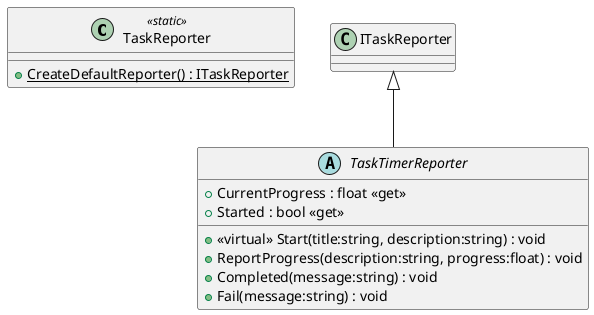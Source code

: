 @startuml
class TaskReporter <<static>> {
    + {static} CreateDefaultReporter() : ITaskReporter
}
abstract class TaskTimerReporter {
    + CurrentProgress : float <<get>>
    + Started : bool <<get>>
    + <<virtual>> Start(title:string, description:string) : void
    + ReportProgress(description:string, progress:float) : void
    + Completed(message:string) : void
    + Fail(message:string) : void
}
ITaskReporter <|-- TaskTimerReporter
@enduml
